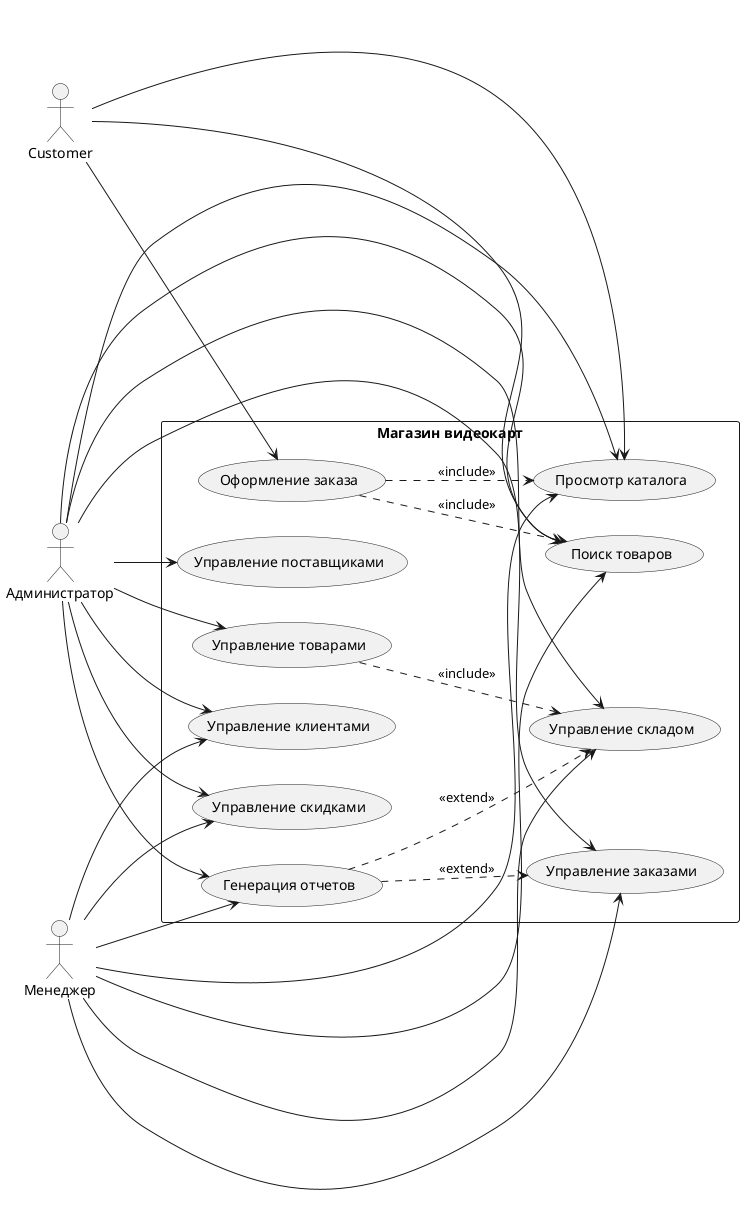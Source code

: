 @startuml GPU Store Use Cases

left to right direction
skinparam packageStyle rectangle

actor Customer
actor "Администратор" as Admin
actor "Менеджер" as Manager

rectangle "Магазин видеокарт" {
    usecase "Просмотр каталога" as UC1
    usecase "Поиск товаров" as UC2
    usecase "Оформление заказа" as UC3
    usecase "Управление заказами" as UC4
    usecase "Управление товарами" as UC5
    usecase "Управление клиентами" as UC6
    usecase "Управление складом" as UC7
    usecase "Управление скидками" as UC8
    usecase "Генерация отчетов" as UC9
    usecase "Управление поставщиками" as UC10
}

Customer --> UC1
Customer --> UC2
Customer --> UC3

Manager --> UC1
Manager --> UC2
Manager --> UC4
Manager --> UC6
Manager --> UC7
Manager --> UC8
Manager --> UC9

Admin --> UC1
Admin --> UC2
Admin --> UC4
Admin --> UC5
Admin --> UC6
Admin --> UC7
Admin --> UC8
Admin --> UC9
Admin --> UC10

UC3 ..> UC1 : <<include>>
UC3 ..> UC2 : <<include>>
UC5 ..> UC7 : <<include>>
UC9 ..> UC4 : <<extend>>
UC9 ..> UC7 : <<extend>>

@enduml 